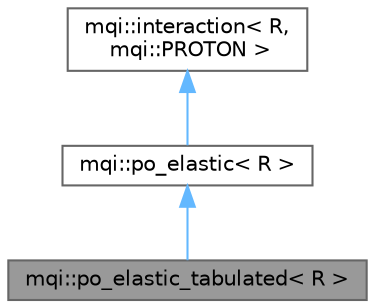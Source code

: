 digraph "mqi::po_elastic_tabulated&lt; R &gt;"
{
 // LATEX_PDF_SIZE
  bgcolor="transparent";
  edge [fontname=Helvetica,fontsize=10,labelfontname=Helvetica,labelfontsize=10];
  node [fontname=Helvetica,fontsize=10,shape=box,height=0.2,width=0.4];
  Node1 [id="Node000001",label="mqi::po_elastic_tabulated\< R \>",height=0.2,width=0.4,color="gray40", fillcolor="grey60", style="filled", fontcolor="black",tooltip="A model for proton-oxygen elastic scattering that uses a tabulated cross-section."];
  Node2 -> Node1 [id="edge1_Node000001_Node000002",dir="back",color="steelblue1",style="solid",tooltip=" "];
  Node2 [id="Node000002",label="mqi::po_elastic\< R \>",height=0.2,width=0.4,color="gray40", fillcolor="white", style="filled",URL="$classmqi_1_1po__elastic.html",tooltip="An analytical model for proton-oxygen elastic scattering."];
  Node3 -> Node2 [id="edge2_Node000002_Node000003",dir="back",color="steelblue1",style="solid",tooltip=" "];
  Node3 [id="Node000003",label="mqi::interaction\< R,\l mqi::PROTON \>",height=0.2,width=0.4,color="gray40", fillcolor="white", style="filled",URL="$classmqi_1_1interaction.html",tooltip=" "];
}
